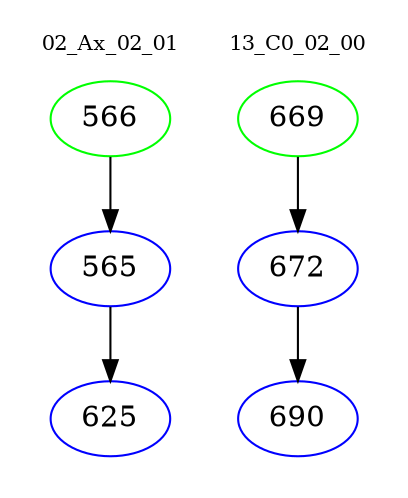 digraph{
subgraph cluster_0 {
color = white
label = "02_Ax_02_01";
fontsize=10;
T0_566 [label="566", color="green"]
T0_566 -> T0_565 [color="black"]
T0_565 [label="565", color="blue"]
T0_565 -> T0_625 [color="black"]
T0_625 [label="625", color="blue"]
}
subgraph cluster_1 {
color = white
label = "13_C0_02_00";
fontsize=10;
T1_669 [label="669", color="green"]
T1_669 -> T1_672 [color="black"]
T1_672 [label="672", color="blue"]
T1_672 -> T1_690 [color="black"]
T1_690 [label="690", color="blue"]
}
}

